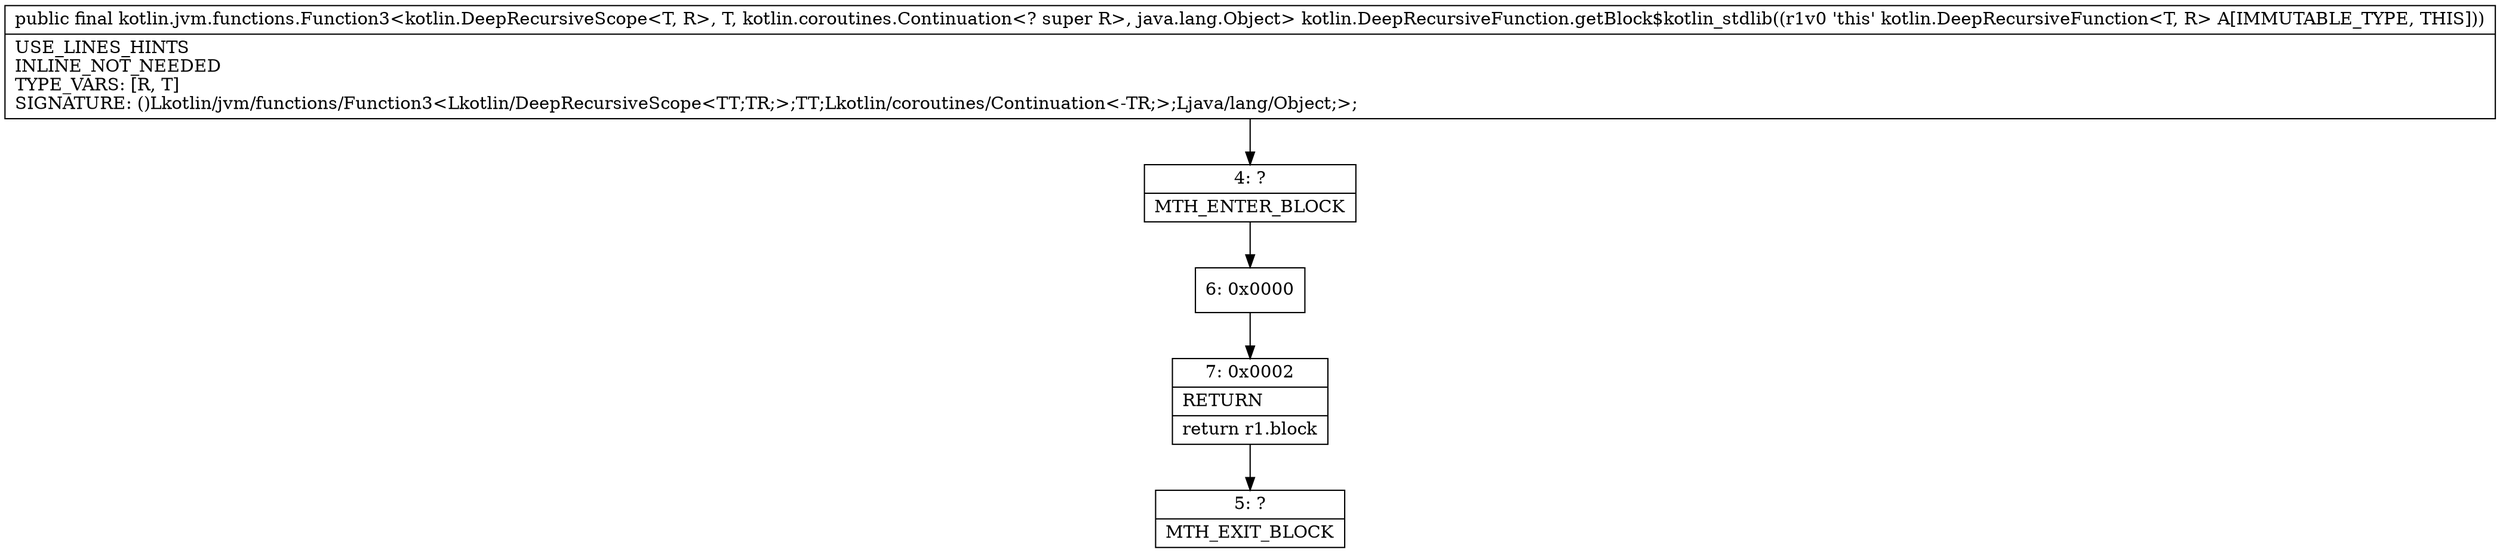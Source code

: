 digraph "CFG forkotlin.DeepRecursiveFunction.getBlock$kotlin_stdlib()Lkotlin\/jvm\/functions\/Function3;" {
Node_4 [shape=record,label="{4\:\ ?|MTH_ENTER_BLOCK\l}"];
Node_6 [shape=record,label="{6\:\ 0x0000}"];
Node_7 [shape=record,label="{7\:\ 0x0002|RETURN\l|return r1.block\l}"];
Node_5 [shape=record,label="{5\:\ ?|MTH_EXIT_BLOCK\l}"];
MethodNode[shape=record,label="{public final kotlin.jvm.functions.Function3\<kotlin.DeepRecursiveScope\<T, R\>, T, kotlin.coroutines.Continuation\<? super R\>, java.lang.Object\> kotlin.DeepRecursiveFunction.getBlock$kotlin_stdlib((r1v0 'this' kotlin.DeepRecursiveFunction\<T, R\> A[IMMUTABLE_TYPE, THIS]))  | USE_LINES_HINTS\lINLINE_NOT_NEEDED\lTYPE_VARS: [R, T]\lSIGNATURE: ()Lkotlin\/jvm\/functions\/Function3\<Lkotlin\/DeepRecursiveScope\<TT;TR;\>;TT;Lkotlin\/coroutines\/Continuation\<\-TR;\>;Ljava\/lang\/Object;\>;\l}"];
MethodNode -> Node_4;Node_4 -> Node_6;
Node_6 -> Node_7;
Node_7 -> Node_5;
}

